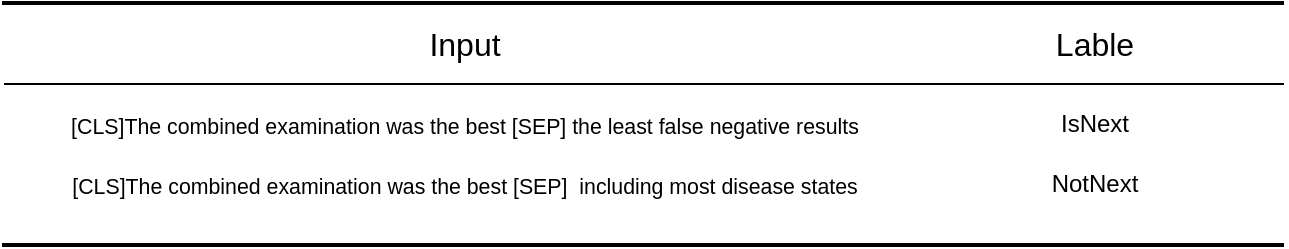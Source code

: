 <mxfile version="14.9.3" type="github">
  <diagram id="uyyuLeqQT3iIRmIX0oWP" name="Page-1">
    <mxGraphModel dx="1113" dy="655" grid="1" gridSize="10" guides="1" tooltips="1" connect="1" arrows="1" fold="1" page="1" pageScale="1" pageWidth="827" pageHeight="1169" math="0" shadow="0">
      <root>
        <mxCell id="0" />
        <mxCell id="1" parent="0" />
        <mxCell id="GwjGIOQrewC605BYHNPB-9" value="" style="shape=link;html=1;width=120;fontStyle=1;strokeWidth=2;" parent="1" edge="1">
          <mxGeometry width="100" relative="1" as="geometry">
            <mxPoint x="119" y="220" as="sourcePoint" />
            <mxPoint x="760" y="220" as="targetPoint" />
          </mxGeometry>
        </mxCell>
        <mxCell id="GwjGIOQrewC605BYHNPB-11" value="" style="endArrow=none;html=1;" parent="1" edge="1">
          <mxGeometry width="50" height="50" relative="1" as="geometry">
            <mxPoint x="120" y="200" as="sourcePoint" />
            <mxPoint x="760" y="200" as="targetPoint" />
          </mxGeometry>
        </mxCell>
        <mxCell id="dOx9YedeJa6BNykdINiB-1" value="&lt;font style=&quot;vertical-align: inherit&quot;&gt;&lt;font style=&quot;vertical-align: inherit ; font-size: 16px&quot;&gt;Input&lt;/font&gt;&lt;/font&gt;" style="text;html=1;align=center;verticalAlign=middle;resizable=0;points=[];autosize=1;strokeColor=none;" vertex="1" parent="1">
          <mxGeometry x="325" y="170" width="50" height="20" as="geometry" />
        </mxCell>
        <mxCell id="dOx9YedeJa6BNykdINiB-2" value="&lt;font style=&quot;vertical-align: inherit&quot;&gt;&lt;font style=&quot;vertical-align: inherit ; font-size: 16px&quot;&gt;&lt;font style=&quot;vertical-align: inherit&quot;&gt;&lt;font style=&quot;vertical-align: inherit&quot;&gt;Lable&lt;/font&gt;&lt;/font&gt;&lt;/font&gt;&lt;/font&gt;" style="text;html=1;align=center;verticalAlign=middle;resizable=0;points=[];autosize=1;strokeColor=none;" vertex="1" parent="1">
          <mxGeometry x="640" y="170" width="50" height="20" as="geometry" />
        </mxCell>
        <mxCell id="dOx9YedeJa6BNykdINiB-3" value="&lt;p class=&quot;MsoNormal&quot; style=&quot;margin: 0cm ; font-size: 12pt ; line-height: 12pt&quot;&gt;&lt;br&gt;&lt;/p&gt;" style="text;html=1;align=center;verticalAlign=middle;resizable=0;points=[];autosize=1;strokeColor=none;" vertex="1" parent="1">
          <mxGeometry x="305" y="210" width="20" height="20" as="geometry" />
        </mxCell>
        <mxCell id="dOx9YedeJa6BNykdINiB-4" value="&lt;p class=&quot;MsoNormal&quot; style=&quot;margin: 0cm ; font-size: 12pt ; line-height: 12pt&quot;&gt;&lt;span lang=&quot;EN-US&quot; style=&quot;font-size: 8pt&quot;&gt;[CLS]The combined examination was the best [SEP] the least false negative results&lt;/span&gt;&lt;/p&gt;" style="text;html=1;align=center;verticalAlign=middle;resizable=0;points=[];autosize=1;strokeColor=none;" vertex="1" parent="1">
          <mxGeometry x="120" y="210" width="460" height="20" as="geometry" />
        </mxCell>
        <mxCell id="dOx9YedeJa6BNykdINiB-5" value="&lt;p class=&quot;MsoNormal&quot; style=&quot;margin: 0cm ; font-size: 12pt ; line-height: 12pt&quot;&gt;&lt;span lang=&quot;EN-US&quot; style=&quot;font-size: 8pt&quot;&gt;[CLS]The combined examination was the best [SEP]&amp;nbsp;&amp;nbsp;including most disease states&lt;/span&gt;&lt;/p&gt;" style="text;html=1;align=center;verticalAlign=middle;resizable=0;points=[];autosize=1;strokeColor=none;" vertex="1" parent="1">
          <mxGeometry x="120" y="240" width="460" height="20" as="geometry" />
        </mxCell>
        <mxCell id="dOx9YedeJa6BNykdINiB-6" value="IsNext" style="text;html=1;align=center;verticalAlign=middle;resizable=0;points=[];autosize=1;strokeColor=none;" vertex="1" parent="1">
          <mxGeometry x="640" y="210" width="50" height="20" as="geometry" />
        </mxCell>
        <mxCell id="dOx9YedeJa6BNykdINiB-7" value="NotNext" style="text;html=1;align=center;verticalAlign=middle;resizable=0;points=[];autosize=1;strokeColor=none;" vertex="1" parent="1">
          <mxGeometry x="635" y="240" width="60" height="20" as="geometry" />
        </mxCell>
      </root>
    </mxGraphModel>
  </diagram>
</mxfile>
